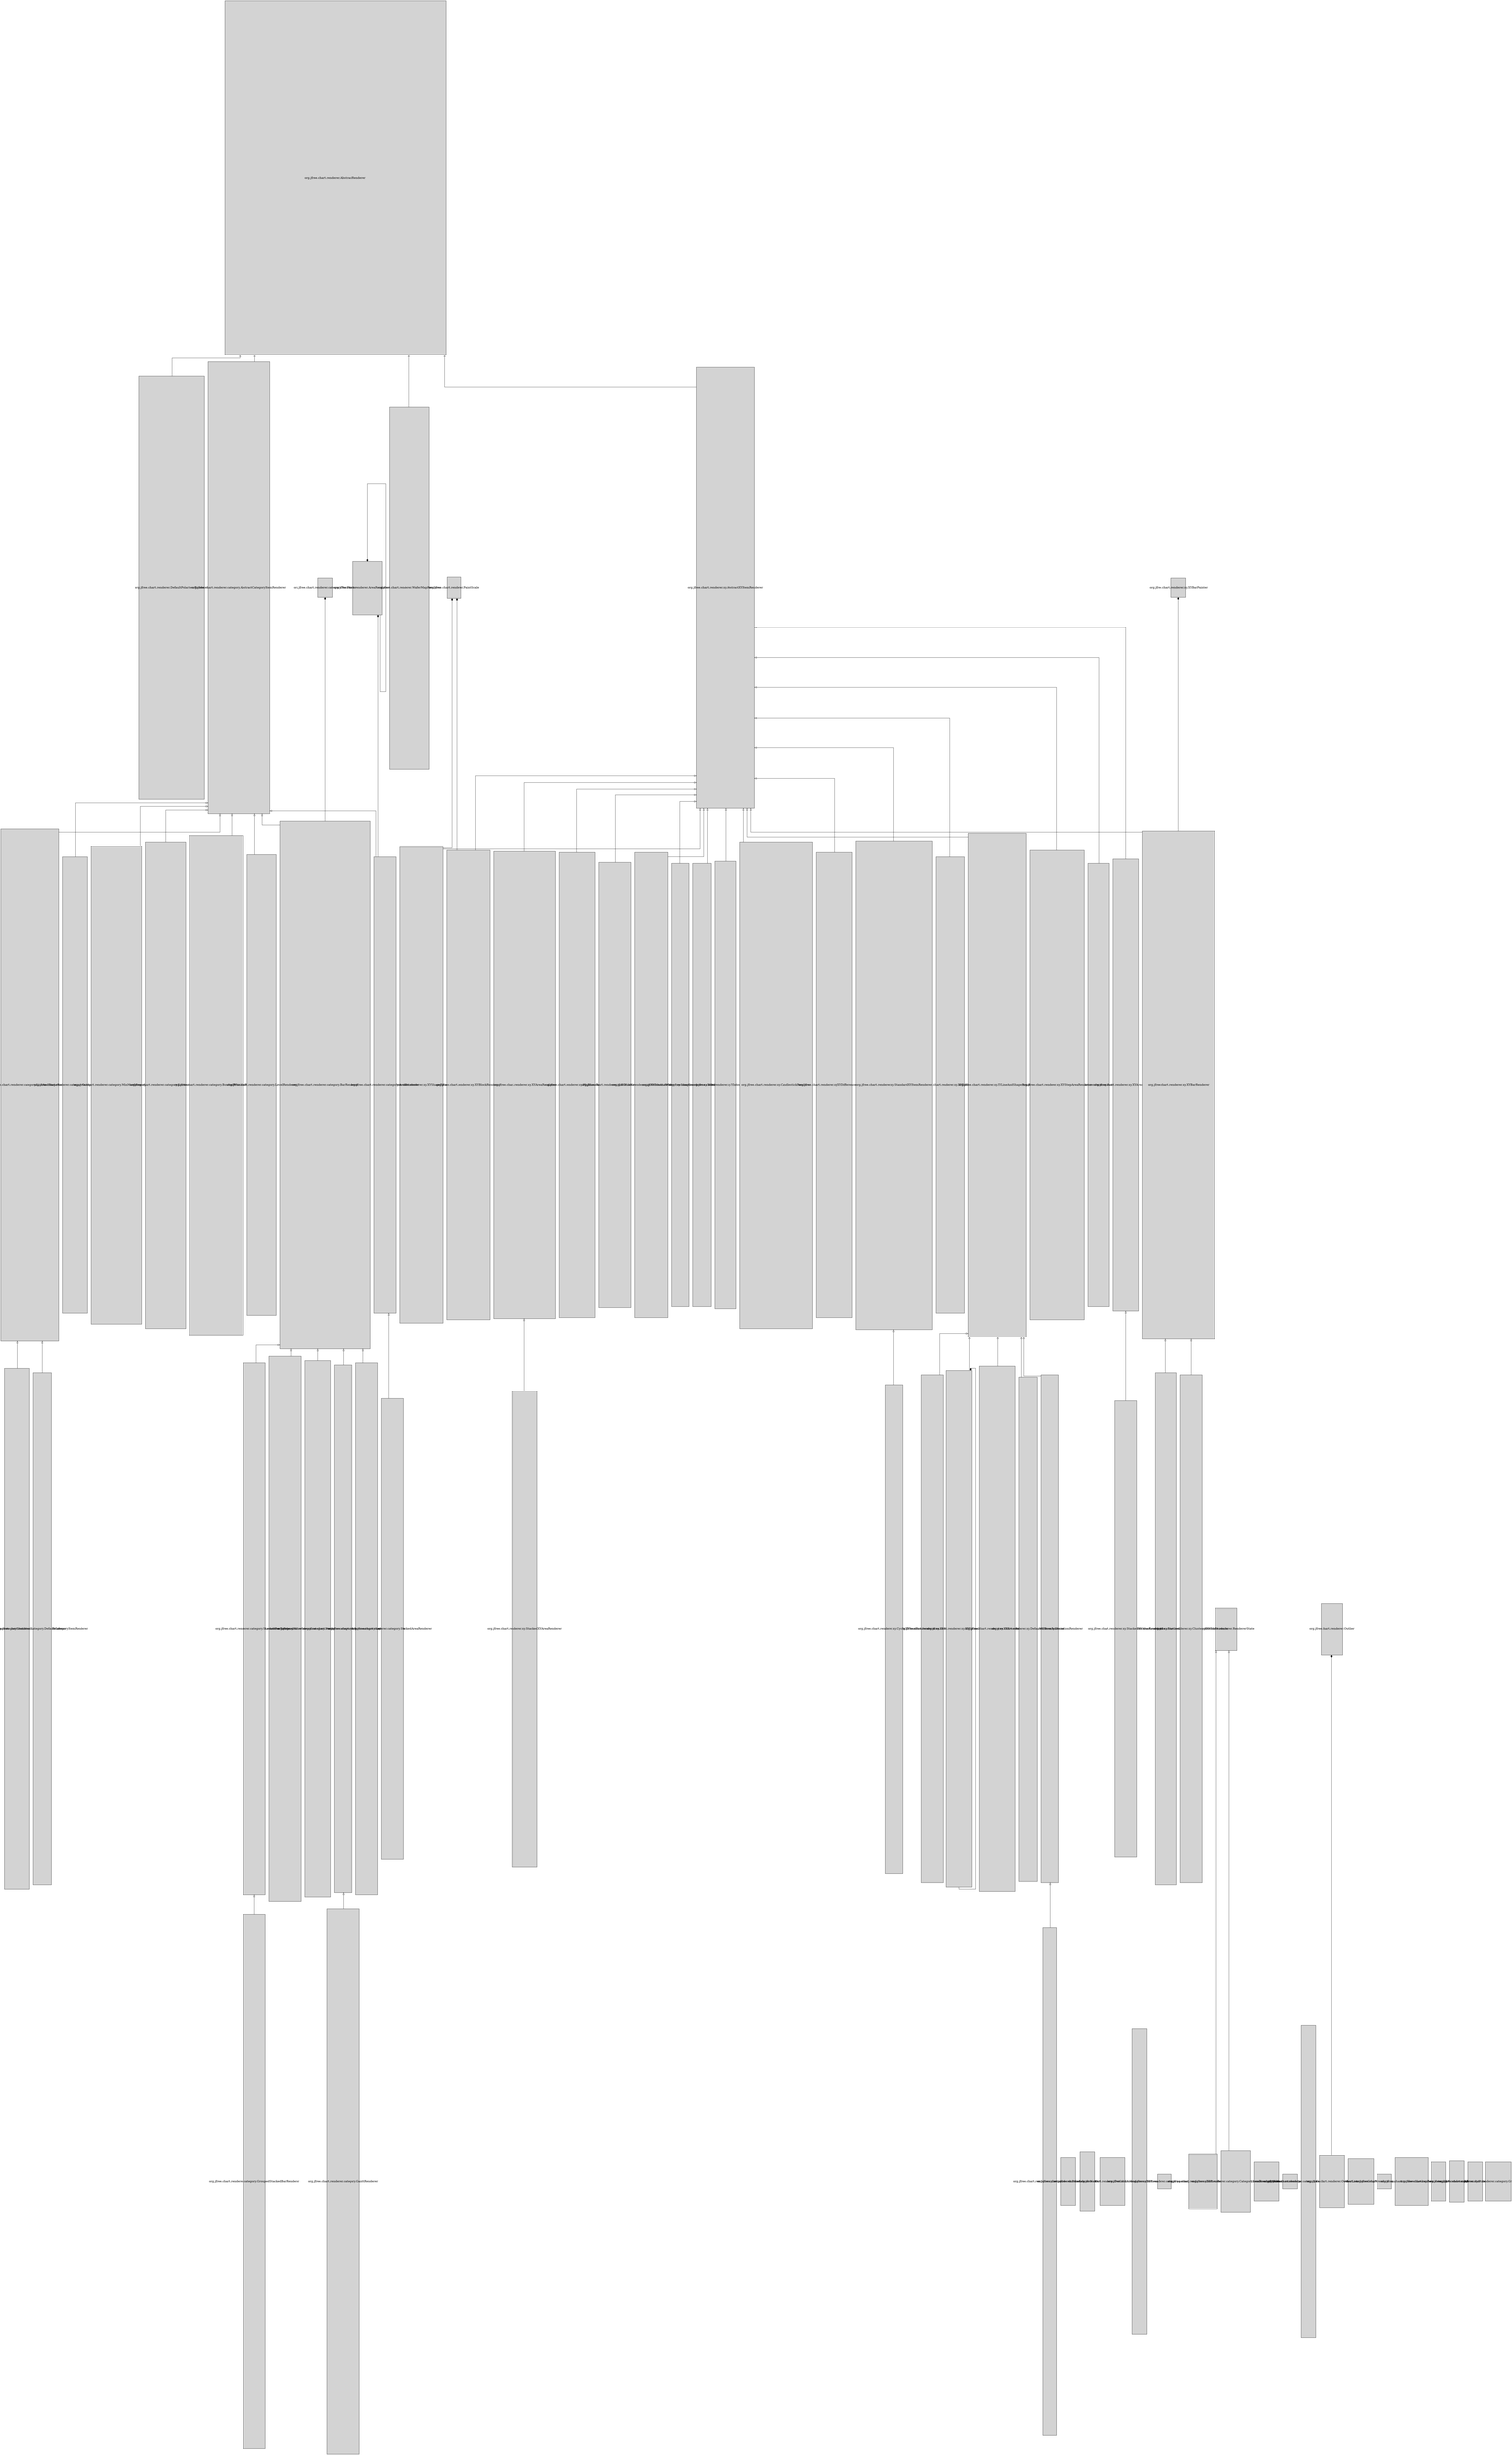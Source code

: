 digraph classDiagram{
graph [splines=ortho, rankdir=BT]

"org.jfree.chart.renderer.xy.AbstractXYItemRenderer"[shape = box, width=4.0, height=30.4, style=filled, fixedsize=true];
"org.jfree.chart.renderer.xy.DeviationStepRenderer"[shape = box, width=1.0, height=35.05, style=filled, fixedsize=true];
"org.jfree.chart.renderer.xy.XYDotRenderer"[shape = box, width=2.0, height=31.45, style=filled, fixedsize=true];
"org.jfree.chart.renderer.xy.XYShapeRenderer"[shape = box, width=3.0, height=32.8, style=filled, fixedsize=true];
"org.jfree.chart.renderer.xy.VectorRenderer"[shape = box, width=1.5, height=30.549999999999997, style=filled, fixedsize=true];
"org.jfree.chart.renderer.xy.XYAreaRenderer2"[shape = box, width=1.75, height=31.15, style=filled, fixedsize=true];
"org.jfree.chart.renderer.AbstractRenderer"[shape = box, width=15.25, height=24.4, style=filled, fixedsize=true];
"org.jfree.chart.renderer.PolarItemRenderer"[shape = box, width=1.0, height=3.25, style=filled, fixedsize=true];
"org.jfree.chart.renderer.xy.XYAreaRenderer"[shape = box, width=4.25, height=32.2, style=filled, fixedsize=true];
"org.jfree.chart.renderer.xy.XYStepRenderer"[shape = box, width=1.5, height=35.05, style=filled, fixedsize=true];
"org.jfree.chart.renderer.NotOutlierException"[shape = box, width=1.0, height=4.15, style=filled, fixedsize=true];
"org.jfree.chart.renderer.AreaRendererEndType"[shape = box, width=2.0, height=3.6999999999999997, style=filled, fixedsize=true];
"org.jfree.chart.renderer.xy.HighLowRenderer"[shape = box, width=2.5, height=32.05, style=filled, fixedsize=true];
"org.jfree.chart.renderer.xy.StackedXYBarRenderer"[shape = box, width=1.5, height=35.35, style=filled, fixedsize=true];
"org.jfree.chart.renderer.DefaultPolarItemRenderer"[shape = box, width=4.5, height=29.2, style=filled, fixedsize=true];
"org.jfree.chart.renderer.OutlierListCollection"[shape = box, width=1.75, height=3.25, style=filled, fixedsize=true];
"org.jfree.chart.renderer.xy.XYItemRenderer"[shape = box, width=1.0, height=21.099999999999998, style=filled, fixedsize=true];
"org.jfree.chart.renderer.xy.XYBubbleRenderer"[shape = box, width=2.25, height=30.7, style=filled, fixedsize=true];
"org.jfree.chart.renderer.category.package-info"[shape = box, width=1.0, height=1.0, style=filled, fixedsize=true];
"org.jfree.chart.renderer.category.WaterfallBarRenderer"[shape = box, width=2.25, height=37.6, style=filled, fixedsize=true];
"org.jfree.chart.renderer.RendererState"[shape = box, width=1.5, height=2.95, style=filled, fixedsize=true];
"org.jfree.chart.renderer.xy.XYBoxAndWhiskerRenderer"[shape = box, width=2.25, height=32.05, style=filled, fixedsize=true];
"org.jfree.chart.renderer.category.AbstractCategoryItemRenderer"[shape = box, width=4.25, height=31.15, style=filled, fixedsize=true];
"org.jfree.chart.renderer.xy.GradientXYBarPainter"[shape = box, width=1.75, height=2.65, style=filled, fixedsize=true];
"org.jfree.chart.renderer.category.BarPainter"[shape = box, width=1.0, height=1.3, style=filled, fixedsize=true];
"org.jfree.chart.renderer.package-info"[shape = box, width=1.0, height=1.0, style=filled, fixedsize=true];
"org.jfree.chart.renderer.category.StatisticalBarRenderer"[shape = box, width=1.75, height=37.0, style=filled, fixedsize=true];
"org.jfree.chart.renderer.xy.SamplingXYLineRenderer"[shape = box, width=1.25, height=30.549999999999997, style=filled, fixedsize=true];
"org.jfree.chart.renderer.category.CategoryItemRenderer"[shape = box, width=1.0, height=21.55, style=filled, fixedsize=true];
"org.jfree.chart.renderer.category.GroupedStackedBarRenderer"[shape = box, width=1.5, height=36.85, style=filled, fixedsize=true];
"org.jfree.chart.renderer.category.LineAndShapeRenderer"[shape = box, width=4.0, height=35.35, style=filled, fixedsize=true];
"org.jfree.chart.renderer.Outlier"[shape = box, width=1.5, height=3.55, style=filled, fixedsize=true];
"org.jfree.chart.renderer.xy.WindItemRenderer"[shape = box, width=1.25, height=30.549999999999997, style=filled, fixedsize=true];
"org.jfree.chart.renderer.xy.YIntervalRenderer"[shape = box, width=1.5, height=30.849999999999998, style=filled, fixedsize=true];
"org.jfree.chart.renderer.GrayPaintScale"[shape = box, width=1.75, height=3.1, style=filled, fixedsize=true];
"org.jfree.chart.renderer.category.IntervalBarRenderer"[shape = box, width=1.25, height=36.4, style=filled, fixedsize=true];
"org.jfree.chart.renderer.xy.XYBlockRenderer"[shape = box, width=3.0, height=32.349999999999994, style=filled, fixedsize=true];
"org.jfree.chart.renderer.category.CategoryStepRenderer"[shape = box, width=1.75, height=31.45, style=filled, fixedsize=true];
"org.jfree.chart.renderer.category.BarRenderer"[shape = box, width=6.25, height=36.4, style=filled, fixedsize=true];
"org.jfree.chart.renderer.xy.package-info"[shape = box, width=1.0, height=1.0, style=filled, fixedsize=true];
"org.jfree.chart.renderer.xy.XYSplineRenderer"[shape = box, width=1.75, height=35.65, style=filled, fixedsize=true];
"org.jfree.chart.renderer.category.LayeredBarRenderer"[shape = box, width=1.5, height=36.699999999999996, style=filled, fixedsize=true];
"org.jfree.chart.renderer.category.MinMaxCategoryRenderer"[shape = box, width=3.5, height=32.95, style=filled, fixedsize=true];
"org.jfree.chart.renderer.WaferMapRenderer"[shape = box, width=2.75, height=25.0, style=filled, fixedsize=true];
"org.jfree.chart.renderer.LookupPaintScale"[shape = box, width=2.25, height=3.25, style=filled, fixedsize=true];
"org.jfree.chart.renderer.xy.XYErrorRenderer"[shape = box, width=2.5, height=36.25, style=filled, fixedsize=true];
"org.jfree.chart.renderer.category.GanttRenderer"[shape = box, width=2.25, height=37.6, style=filled, fixedsize=true];
"org.jfree.chart.renderer.category.StackedBarRenderer"[shape = box, width=1.5, height=36.699999999999996, style=filled, fixedsize=true];
"org.jfree.chart.renderer.xy.StackedXYAreaRenderer"[shape = box, width=1.75, height=32.8, style=filled, fixedsize=true];
"org.jfree.chart.renderer.category.ScatterRenderer"[shape = box, width=2.75, height=33.55, style=filled, fixedsize=true];
"org.jfree.chart.renderer.xy.DefaultXYItemRenderer"[shape = box, width=1.25, height=34.75, style=filled, fixedsize=true];
"org.jfree.chart.renderer.category.StackedAreaRenderer"[shape = box, width=1.5, height=31.75, style=filled, fixedsize=true];
"org.jfree.chart.renderer.xy.CandlestickRenderer"[shape = box, width=5.0, height=33.55, style=filled, fixedsize=true];
"org.jfree.chart.renderer.xy.XYBarPainter"[shape = box, width=1.0, height=1.3, style=filled, fixedsize=true];
"org.jfree.chart.renderer.xy.XYItemRendererState"[shape = box, width=2.0, height=3.85, style=filled, fixedsize=true];
"org.jfree.chart.renderer.category.AreaRenderer"[shape = box, width=1.5, height=31.45, style=filled, fixedsize=true];
"org.jfree.chart.renderer.xy.XYDifferenceRenderer"[shape = box, width=2.5, height=32.05, style=filled, fixedsize=true];
"org.jfree.chart.renderer.category.StandardBarPainter"[shape = box, width=1.0, height=2.65, style=filled, fixedsize=true];
"org.jfree.chart.renderer.xy.StackedXYAreaRenderer2"[shape = box, width=1.5, height=31.45, style=filled, fixedsize=true];
"org.jfree.chart.renderer.xy.StandardXYItemRenderer"[shape = box, width=5.25, height=33.699999999999996, style=filled, fixedsize=true];
"org.jfree.chart.renderer.category.StatisticalLineAndShapeRenderer"[shape = box, width=1.75, height=35.949999999999996, style=filled, fixedsize=true];
"org.jfree.chart.renderer.OutlierList"[shape = box, width=1.75, height=3.55, style=filled, fixedsize=true];
"org.jfree.chart.renderer.xy.XYBarRenderer"[shape = box, width=5.0, height=35.05, style=filled, fixedsize=true];
"org.jfree.chart.renderer.category.CategoryItemRendererState"[shape = box, width=2.0, height=4.3, style=filled, fixedsize=true];
"org.jfree.chart.renderer.PaintScale"[shape = box, width=1.0, height=1.45, style=filled, fixedsize=true];
"org.jfree.chart.renderer.category.DefaultCategoryItemRenderer"[shape = box, width=1.25, height=35.35, style=filled, fixedsize=true];
"org.jfree.chart.renderer.xy.XYLineAndShapeRenderer"[shape = box, width=4.0, height=34.75, style=filled, fixedsize=true];
"org.jfree.chart.renderer.RendererUtils"[shape = box, width=1.0, height=2.8, style=filled, fixedsize=true];
"org.jfree.chart.renderer.xy.CyclicXYItemRenderer"[shape = box, width=1.25, height=33.699999999999996, style=filled, fixedsize=true];
"org.jfree.chart.renderer.xy.DeviationRenderer"[shape = box, width=1.25, height=35.05, style=filled, fixedsize=true];
"org.jfree.chart.renderer.xy.StandardXYBarPainter"[shape = box, width=1.0, height=2.65, style=filled, fixedsize=true];
"org.jfree.chart.renderer.category.BoxAndWhiskerRenderer"[shape = box, width=3.75, height=34.449999999999996, style=filled, fixedsize=true];
"org.jfree.chart.renderer.xy.ClusteredXYBarRenderer"[shape = box, width=1.5, height=35.05, style=filled, fixedsize=true];
"org.jfree.chart.renderer.xy.XYStepAreaRenderer"[shape = box, width=3.75, height=32.349999999999994, style=filled, fixedsize=true];
"org.jfree.chart.renderer.category.GradientBarPainter"[shape = box, width=1.75, height=2.65, style=filled, fixedsize=true];
"org.jfree.chart.renderer.category.LevelRenderer"[shape = box, width=2.0, height=31.75, style=filled, fixedsize=true];
"org.jfree.chart.renderer.xy.XYShapeRenderer" -> "org.jfree.chart.renderer.xy.AbstractXYItemRenderer"[arrowhead = onormal];
"org.jfree.chart.renderer.xy.VectorRenderer" -> "org.jfree.chart.renderer.xy.AbstractXYItemRenderer"[arrowhead = onormal];
"org.jfree.chart.renderer.xy.XYAreaRenderer" -> "org.jfree.chart.renderer.xy.AbstractXYItemRenderer"[arrowhead = onormal];
"org.jfree.chart.renderer.xy.XYBoxAndWhiskerRenderer" -> "org.jfree.chart.renderer.xy.AbstractXYItemRenderer"[arrowhead = onormal];
"org.jfree.chart.renderer.category.GroupedStackedBarRenderer" -> "org.jfree.chart.renderer.category.StackedBarRenderer"[arrowhead = onormal];
"org.jfree.chart.renderer.xy.XYDifferenceRenderer" -> "org.jfree.chart.renderer.xy.AbstractXYItemRenderer"[arrowhead = onormal];
"org.jfree.chart.renderer.category.StatisticalLineAndShapeRenderer" -> "org.jfree.chart.renderer.category.LineAndShapeRenderer"[arrowhead = onormal];
"org.jfree.chart.renderer.xy.CyclicXYItemRenderer" -> "org.jfree.chart.renderer.xy.StandardXYItemRenderer"[arrowhead = onormal];
"org.jfree.chart.renderer.xy.XYAreaRenderer2" -> "org.jfree.chart.renderer.xy.AbstractXYItemRenderer"[arrowhead = onormal];
"org.jfree.chart.renderer.category.WaterfallBarRenderer" -> "org.jfree.chart.renderer.category.BarRenderer"[arrowhead = onormal];
"org.jfree.chart.renderer.category.LineAndShapeRenderer" -> "org.jfree.chart.renderer.category.AbstractCategoryItemRenderer"[arrowhead = onormal];
"org.jfree.chart.renderer.category.GanttRenderer" -> "org.jfree.chart.renderer.category.IntervalBarRenderer"[arrowhead = onormal];
"org.jfree.chart.renderer.category.StackedBarRenderer" -> "org.jfree.chart.renderer.category.BarRenderer"[arrowhead = onormal];
"org.jfree.chart.renderer.category.StackedAreaRenderer" -> "org.jfree.chart.renderer.category.AreaRenderer"[arrowhead = onormal];
"org.jfree.chart.renderer.xy.StandardXYItemRenderer" -> "org.jfree.chart.renderer.xy.AbstractXYItemRenderer"[arrowhead = onormal];
"org.jfree.chart.renderer.category.CategoryItemRendererState" -> "org.jfree.chart.renderer.RendererState"[arrowhead = onormal];
"org.jfree.chart.renderer.category.DefaultCategoryItemRenderer" -> "org.jfree.chart.renderer.category.LineAndShapeRenderer"[arrowhead = onormal];
"org.jfree.chart.renderer.xy.AbstractXYItemRenderer" -> "org.jfree.chart.renderer.AbstractRenderer"[arrowhead = onormal];
"org.jfree.chart.renderer.xy.XYStepRenderer" -> "org.jfree.chart.renderer.xy.XYLineAndShapeRenderer"[arrowhead = onormal];
"org.jfree.chart.renderer.xy.HighLowRenderer" -> "org.jfree.chart.renderer.xy.AbstractXYItemRenderer"[arrowhead = onormal];
"org.jfree.chart.renderer.DefaultPolarItemRenderer" -> "org.jfree.chart.renderer.AbstractRenderer"[arrowhead = onormal];
"org.jfree.chart.renderer.xy.SamplingXYLineRenderer" -> "org.jfree.chart.renderer.xy.AbstractXYItemRenderer"[arrowhead = onormal];
"org.jfree.chart.renderer.category.IntervalBarRenderer" -> "org.jfree.chart.renderer.category.BarRenderer"[arrowhead = onormal];
"org.jfree.chart.renderer.category.BarRenderer" -> "org.jfree.chart.renderer.category.AbstractCategoryItemRenderer"[arrowhead = onormal];
"org.jfree.chart.renderer.xy.XYErrorRenderer" -> "org.jfree.chart.renderer.xy.XYLineAndShapeRenderer"[arrowhead = onormal];
"org.jfree.chart.renderer.xy.StackedXYAreaRenderer" -> "org.jfree.chart.renderer.xy.XYAreaRenderer"[arrowhead = onormal];
"org.jfree.chart.renderer.xy.CandlestickRenderer" -> "org.jfree.chart.renderer.xy.AbstractXYItemRenderer"[arrowhead = onormal];
"org.jfree.chart.renderer.xy.StackedXYAreaRenderer2" -> "org.jfree.chart.renderer.xy.XYAreaRenderer2"[arrowhead = onormal];
"org.jfree.chart.renderer.xy.XYLineAndShapeRenderer" -> "org.jfree.chart.renderer.xy.AbstractXYItemRenderer"[arrowhead = onormal];
"org.jfree.chart.renderer.xy.WindItemRenderer" -> "org.jfree.chart.renderer.xy.AbstractXYItemRenderer"[arrowhead = onormal];
"org.jfree.chart.renderer.category.MinMaxCategoryRenderer" -> "org.jfree.chart.renderer.category.AbstractCategoryItemRenderer"[arrowhead = onormal];
"org.jfree.chart.renderer.xy.XYItemRendererState" -> "org.jfree.chart.renderer.RendererState"[arrowhead = onormal];
"org.jfree.chart.renderer.category.LevelRenderer" -> "org.jfree.chart.renderer.category.AbstractCategoryItemRenderer"[arrowhead = onormal];
"org.jfree.chart.renderer.xy.DeviationStepRenderer" -> "org.jfree.chart.renderer.xy.DeviationRenderer"[arrowhead = onormal];
"org.jfree.chart.renderer.xy.XYDotRenderer" -> "org.jfree.chart.renderer.xy.AbstractXYItemRenderer"[arrowhead = onormal];
"org.jfree.chart.renderer.xy.XYSplineRenderer" -> "org.jfree.chart.renderer.xy.XYLineAndShapeRenderer"[arrowhead = onormal];
"org.jfree.chart.renderer.category.LayeredBarRenderer" -> "org.jfree.chart.renderer.category.BarRenderer"[arrowhead = onormal];
"org.jfree.chart.renderer.xy.XYStepAreaRenderer" -> "org.jfree.chart.renderer.xy.AbstractXYItemRenderer"[arrowhead = onormal];
"org.jfree.chart.renderer.xy.XYBlockRenderer" -> "org.jfree.chart.renderer.xy.AbstractXYItemRenderer"[arrowhead = onormal];
"org.jfree.chart.renderer.category.CategoryStepRenderer" -> "org.jfree.chart.renderer.category.AbstractCategoryItemRenderer"[arrowhead = onormal];
"org.jfree.chart.renderer.category.ScatterRenderer" -> "org.jfree.chart.renderer.category.AbstractCategoryItemRenderer"[arrowhead = onormal];
"org.jfree.chart.renderer.category.AreaRenderer" -> "org.jfree.chart.renderer.category.AbstractCategoryItemRenderer"[arrowhead = onormal];
"org.jfree.chart.renderer.xy.XYBarRenderer" -> "org.jfree.chart.renderer.xy.AbstractXYItemRenderer"[arrowhead = onormal];
"org.jfree.chart.renderer.xy.DeviationRenderer" -> "org.jfree.chart.renderer.xy.XYLineAndShapeRenderer"[arrowhead = onormal];
"org.jfree.chart.renderer.category.BoxAndWhiskerRenderer" -> "org.jfree.chart.renderer.category.AbstractCategoryItemRenderer"[arrowhead = onormal];
"org.jfree.chart.renderer.xy.ClusteredXYBarRenderer" -> "org.jfree.chart.renderer.xy.XYBarRenderer"[arrowhead = onormal];
"org.jfree.chart.renderer.xy.StackedXYBarRenderer" -> "org.jfree.chart.renderer.xy.XYBarRenderer"[arrowhead = onormal];
"org.jfree.chart.renderer.category.AbstractCategoryItemRenderer" -> "org.jfree.chart.renderer.AbstractRenderer"[arrowhead = onormal];
"org.jfree.chart.renderer.category.StatisticalBarRenderer" -> "org.jfree.chart.renderer.category.BarRenderer"[arrowhead = onormal];
"org.jfree.chart.renderer.xy.YIntervalRenderer" -> "org.jfree.chart.renderer.xy.AbstractXYItemRenderer"[arrowhead = onormal];
"org.jfree.chart.renderer.WaferMapRenderer" -> "org.jfree.chart.renderer.AbstractRenderer"[arrowhead = onormal];
"org.jfree.chart.renderer.xy.XYBubbleRenderer" -> "org.jfree.chart.renderer.xy.AbstractXYItemRenderer"[arrowhead = onormal];
"org.jfree.chart.renderer.xy.DefaultXYItemRenderer" -> "org.jfree.chart.renderer.xy.XYLineAndShapeRenderer"[arrowhead = onormal];
"org.jfree.chart.renderer.xy.XYShapeRenderer" -> "org.jfree.chart.renderer.PaintScale"[arrowhead = diamond];
"org.jfree.chart.renderer.AreaRendererEndType" -> "org.jfree.chart.renderer.AreaRendererEndType"[arrowhead = diamond];
"org.jfree.chart.renderer.OutlierList" -> "org.jfree.chart.renderer.Outlier"[arrowhead = diamond];
"org.jfree.chart.renderer.category.BarRenderer" -> "org.jfree.chart.renderer.category.BarPainter"[arrowhead = diamond];
"org.jfree.chart.renderer.xy.XYSplineRenderer" -> "org.jfree.chart.renderer.xy.XYSplineRenderer"[arrowhead = diamond];
"org.jfree.chart.renderer.xy.XYBlockRenderer" -> "org.jfree.chart.renderer.PaintScale"[arrowhead = diamond];
"org.jfree.chart.renderer.category.AreaRenderer" -> "org.jfree.chart.renderer.AreaRendererEndType"[arrowhead = diamond];
"org.jfree.chart.renderer.xy.XYBarRenderer" -> "org.jfree.chart.renderer.xy.XYBarPainter"[arrowhead = diamond];
}